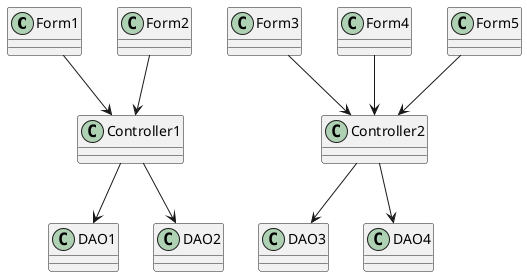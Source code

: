 @startuml 

skinparam DefaultFontName PingFangSC-Regular

Form1 --> Controller1
Form2 --> Controller1
Form3 --> Controller2
Form4 --> Controller2
Form5 --> Controller2
Controller1 --> DAO1
Controller1 --> DAO2
Controller2 --> DAO3
Controller2 --> DAO4

Form1 -[hidden]right-> Form2
Form2 -[hidden]right-> Form3
Form3 -[hidden]right-> Form4
Form4 -[hidden]right-> Form5
DAO1 -[hidden]right-> DAO2
DAO2 -[hidden]right-> DAO3
DAO3 -[hidden]right-> DAO4
@enduml